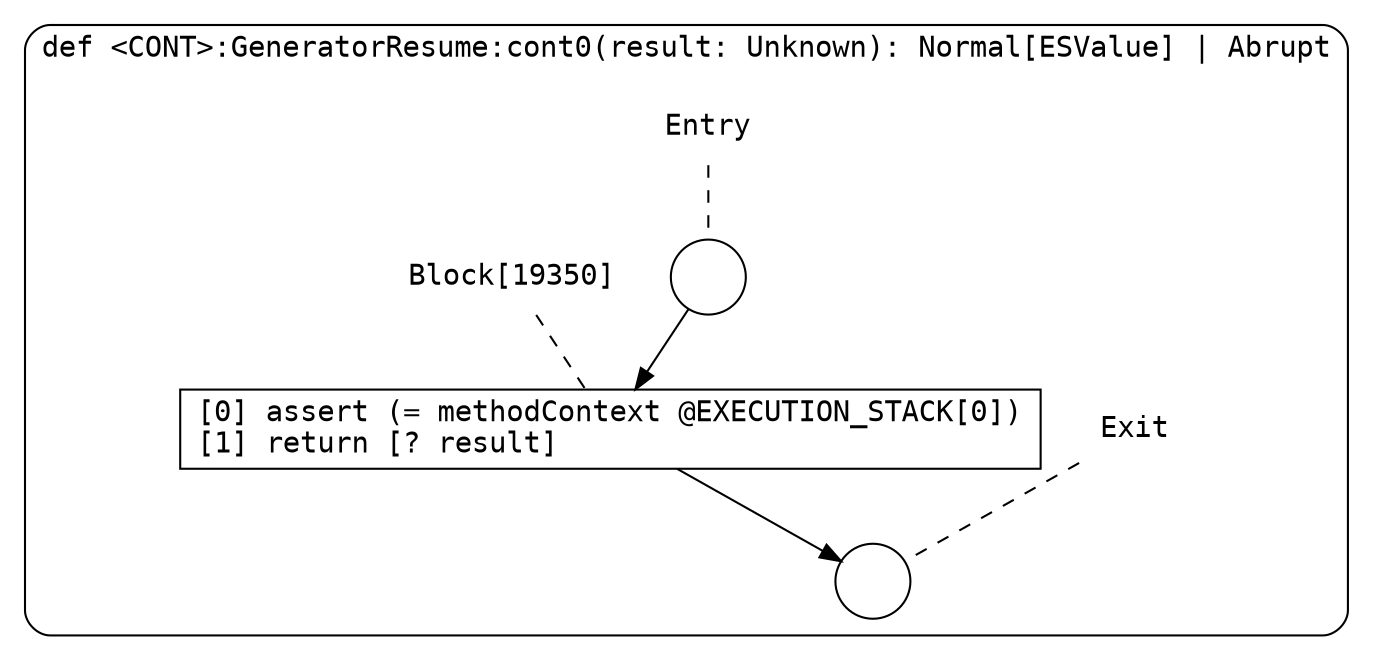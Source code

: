 digraph {
  graph [fontname = "Consolas"]
  node [fontname = "Consolas"]
  edge [fontname = "Consolas"]
  subgraph cluster2614 {
    label = "def <CONT>:GeneratorResume:cont0(result: Unknown): Normal[ESValue] | Abrupt"
    style = rounded
    cluster2614_entry_name [shape=none, label=<<font color="black">Entry</font>>]
    cluster2614_entry_name -> cluster2614_entry [arrowhead=none, color="black", style=dashed]
    cluster2614_entry [shape=circle label=" " color="black" fillcolor="white" style=filled]
    cluster2614_entry -> node19350 [color="black"]
    cluster2614_exit_name [shape=none, label=<<font color="black">Exit</font>>]
    cluster2614_exit_name -> cluster2614_exit [arrowhead=none, color="black", style=dashed]
    cluster2614_exit [shape=circle label=" " color="black" fillcolor="white" style=filled]
    node19350_name [shape=none, label=<<font color="black">Block[19350]</font>>]
    node19350_name -> node19350 [arrowhead=none, color="black", style=dashed]
    node19350 [shape=box, label=<<font color="black">[0] assert (= methodContext @EXECUTION_STACK[0])<BR ALIGN="LEFT"/>[1] return [? result]<BR ALIGN="LEFT"/></font>> color="black" fillcolor="white", style=filled]
    node19350 -> cluster2614_exit [color="black"]
  }
}